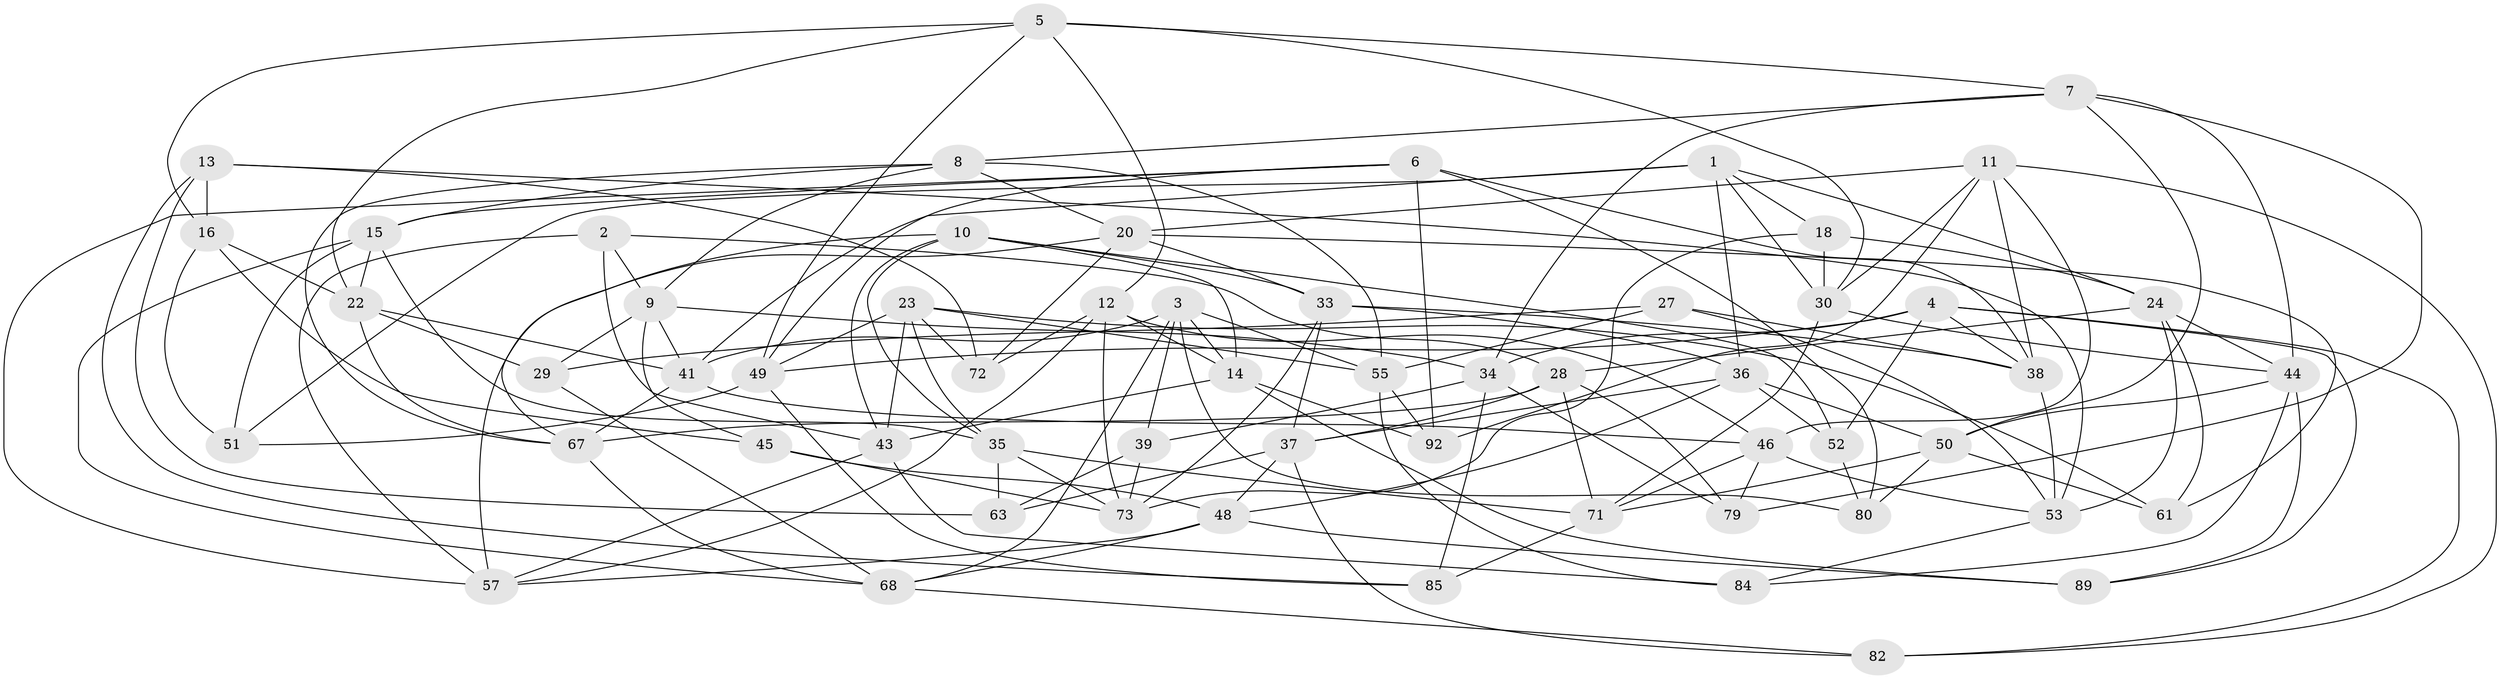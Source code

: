 // original degree distribution, {4: 1.0}
// Generated by graph-tools (version 1.1) at 2025/39/02/21/25 10:39:01]
// undirected, 59 vertices, 158 edges
graph export_dot {
graph [start="1"]
  node [color=gray90,style=filled];
  1 [super="+87"];
  2;
  3 [super="+19"];
  4 [super="+40"];
  5 [super="+81"];
  6 [super="+21"];
  7 [super="+83"];
  8 [super="+25"];
  9 [super="+26"];
  10 [super="+91"];
  11 [super="+62"];
  12 [super="+47"];
  13 [super="+74"];
  14 [super="+31"];
  15 [super="+70"];
  16 [super="+17"];
  18;
  20 [super="+32"];
  22 [super="+69"];
  23 [super="+66"];
  24 [super="+97"];
  27;
  28 [super="+60"];
  29;
  30 [super="+96"];
  33 [super="+42"];
  34 [super="+99"];
  35 [super="+88"];
  36 [super="+75"];
  37 [super="+95"];
  38 [super="+54"];
  39;
  41 [super="+65"];
  43 [super="+56"];
  44 [super="+76"];
  45;
  46 [super="+98"];
  48 [super="+64"];
  49 [super="+77"];
  50 [super="+58"];
  51;
  52;
  53 [super="+90"];
  55 [super="+93"];
  57 [super="+59"];
  61;
  63;
  67 [super="+100"];
  68 [super="+94"];
  71 [super="+78"];
  72;
  73 [super="+86"];
  79;
  80;
  82;
  84;
  85;
  89;
  92;
  1 -- 30;
  1 -- 51;
  1 -- 18;
  1 -- 24;
  1 -- 41;
  1 -- 36;
  2 -- 28;
  2 -- 43;
  2 -- 9;
  2 -- 57;
  3 -- 14;
  3 -- 55;
  3 -- 80;
  3 -- 68;
  3 -- 39;
  3 -- 41;
  4 -- 82;
  4 -- 49;
  4 -- 52;
  4 -- 89;
  4 -- 34;
  4 -- 38;
  5 -- 12;
  5 -- 49;
  5 -- 7;
  5 -- 16;
  5 -- 22;
  5 -- 30;
  6 -- 15;
  6 -- 80;
  6 -- 49;
  6 -- 92;
  6 -- 57;
  6 -- 38;
  7 -- 79;
  7 -- 8;
  7 -- 34;
  7 -- 44;
  7 -- 50;
  8 -- 55;
  8 -- 20;
  8 -- 9;
  8 -- 67;
  8 -- 15;
  9 -- 29;
  9 -- 45;
  9 -- 34;
  9 -- 41;
  10 -- 33;
  10 -- 35;
  10 -- 67;
  10 -- 52;
  10 -- 14;
  10 -- 43;
  11 -- 92;
  11 -- 82;
  11 -- 38;
  11 -- 20;
  11 -- 30;
  11 -- 46;
  12 -- 46;
  12 -- 57;
  12 -- 72;
  12 -- 73;
  12 -- 14;
  13 -- 63;
  13 -- 16 [weight=2];
  13 -- 53;
  13 -- 72;
  13 -- 85;
  14 -- 43;
  14 -- 89;
  14 -- 92;
  15 -- 68;
  15 -- 22;
  15 -- 51;
  15 -- 35;
  16 -- 45;
  16 -- 51;
  16 -- 22;
  18 -- 73;
  18 -- 30;
  18 -- 24;
  20 -- 61;
  20 -- 33;
  20 -- 57;
  20 -- 72;
  22 -- 67;
  22 -- 29;
  22 -- 41;
  23 -- 72;
  23 -- 55;
  23 -- 49;
  23 -- 35;
  23 -- 61;
  23 -- 43;
  24 -- 53;
  24 -- 44;
  24 -- 28;
  24 -- 61;
  27 -- 55;
  27 -- 29;
  27 -- 53;
  27 -- 38;
  28 -- 67;
  28 -- 37;
  28 -- 79;
  28 -- 71;
  29 -- 68;
  30 -- 71;
  30 -- 44;
  33 -- 36;
  33 -- 73;
  33 -- 37;
  33 -- 38;
  34 -- 79;
  34 -- 39;
  34 -- 85;
  35 -- 73;
  35 -- 63;
  35 -- 71;
  36 -- 52;
  36 -- 48;
  36 -- 50;
  36 -- 37;
  37 -- 82;
  37 -- 63;
  37 -- 48;
  38 -- 53;
  39 -- 63;
  39 -- 73;
  41 -- 67;
  41 -- 46;
  43 -- 84;
  43 -- 57;
  44 -- 50;
  44 -- 84;
  44 -- 89;
  45 -- 73;
  45 -- 48;
  46 -- 79;
  46 -- 53;
  46 -- 71;
  48 -- 68;
  48 -- 57;
  48 -- 89;
  49 -- 51;
  49 -- 85;
  50 -- 71;
  50 -- 61;
  50 -- 80;
  52 -- 80;
  53 -- 84;
  55 -- 84;
  55 -- 92;
  67 -- 68;
  68 -- 82;
  71 -- 85;
}

